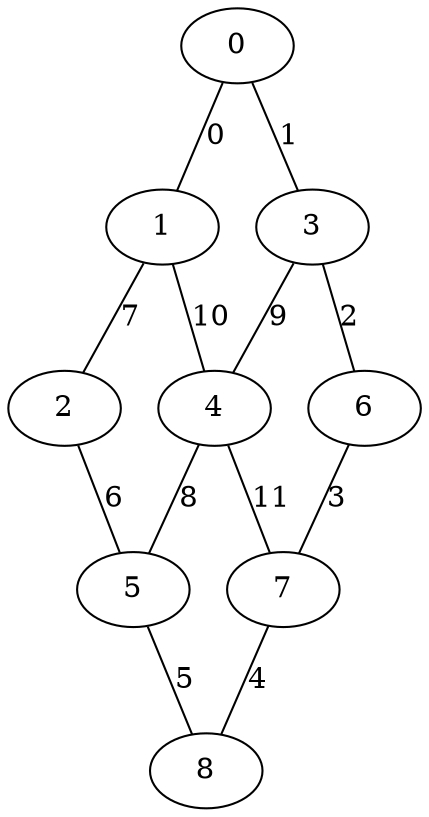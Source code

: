 graph mesh_small {
  0 -- 1 [label=0]
  1 -- 2 [label=7]
  3 -- 4 [label=9]
  4 -- 5 [label=8]
  6 -- 7 [label=3]
  7 -- 8 [label=4]
  0 -- 3 [label=1]
  3 -- 6 [label=2]
  1 -- 4 [label=10]
  4 -- 7 [label=11]
  2 -- 5 [label=6]
  5 -- 8 [label=5]
}
